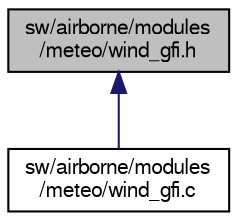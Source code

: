 digraph "sw/airborne/modules/meteo/wind_gfi.h"
{
  edge [fontname="FreeSans",fontsize="10",labelfontname="FreeSans",labelfontsize="10"];
  node [fontname="FreeSans",fontsize="10",shape=record];
  Node1 [label="sw/airborne/modules\l/meteo/wind_gfi.h",height=0.2,width=0.4,color="black", fillcolor="grey75", style="filled", fontcolor="black"];
  Node1 -> Node2 [dir="back",color="midnightblue",fontsize="10",style="solid",fontname="FreeSans"];
  Node2 [label="sw/airborne/modules\l/meteo/wind_gfi.c",height=0.2,width=0.4,color="black", fillcolor="white", style="filled",URL="$wind__gfi_8c.html",tooltip="GFI wind speed/direction sensor interface. "];
}
